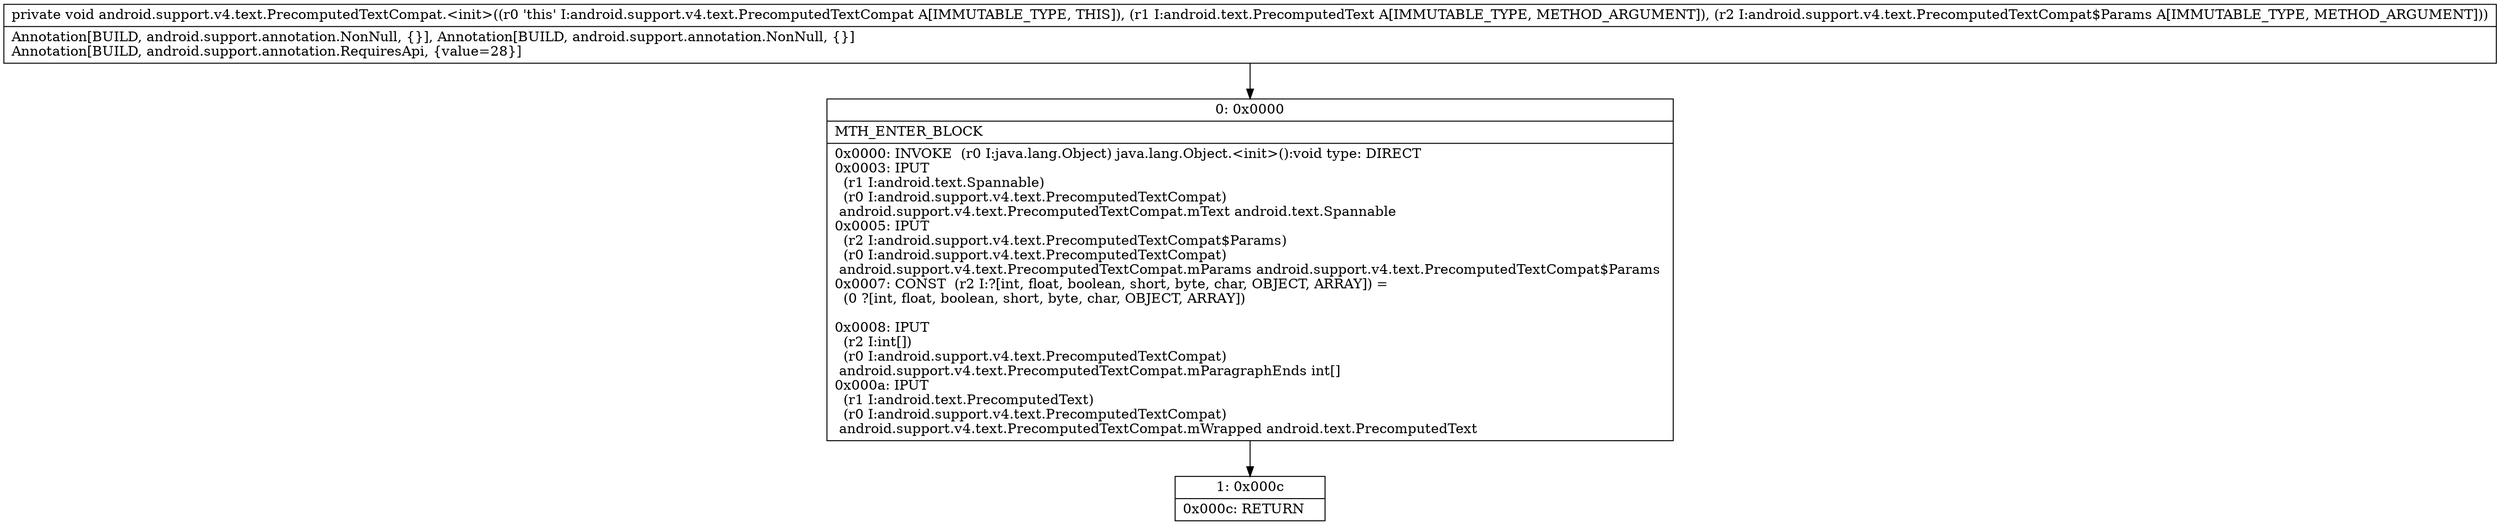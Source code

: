 digraph "CFG forandroid.support.v4.text.PrecomputedTextCompat.\<init\>(Landroid\/text\/PrecomputedText;Landroid\/support\/v4\/text\/PrecomputedTextCompat$Params;)V" {
Node_0 [shape=record,label="{0\:\ 0x0000|MTH_ENTER_BLOCK\l|0x0000: INVOKE  (r0 I:java.lang.Object) java.lang.Object.\<init\>():void type: DIRECT \l0x0003: IPUT  \l  (r1 I:android.text.Spannable)\l  (r0 I:android.support.v4.text.PrecomputedTextCompat)\l android.support.v4.text.PrecomputedTextCompat.mText android.text.Spannable \l0x0005: IPUT  \l  (r2 I:android.support.v4.text.PrecomputedTextCompat$Params)\l  (r0 I:android.support.v4.text.PrecomputedTextCompat)\l android.support.v4.text.PrecomputedTextCompat.mParams android.support.v4.text.PrecomputedTextCompat$Params \l0x0007: CONST  (r2 I:?[int, float, boolean, short, byte, char, OBJECT, ARRAY]) = \l  (0 ?[int, float, boolean, short, byte, char, OBJECT, ARRAY])\l \l0x0008: IPUT  \l  (r2 I:int[])\l  (r0 I:android.support.v4.text.PrecomputedTextCompat)\l android.support.v4.text.PrecomputedTextCompat.mParagraphEnds int[] \l0x000a: IPUT  \l  (r1 I:android.text.PrecomputedText)\l  (r0 I:android.support.v4.text.PrecomputedTextCompat)\l android.support.v4.text.PrecomputedTextCompat.mWrapped android.text.PrecomputedText \l}"];
Node_1 [shape=record,label="{1\:\ 0x000c|0x000c: RETURN   \l}"];
MethodNode[shape=record,label="{private void android.support.v4.text.PrecomputedTextCompat.\<init\>((r0 'this' I:android.support.v4.text.PrecomputedTextCompat A[IMMUTABLE_TYPE, THIS]), (r1 I:android.text.PrecomputedText A[IMMUTABLE_TYPE, METHOD_ARGUMENT]), (r2 I:android.support.v4.text.PrecomputedTextCompat$Params A[IMMUTABLE_TYPE, METHOD_ARGUMENT]))  | Annotation[BUILD, android.support.annotation.NonNull, \{\}], Annotation[BUILD, android.support.annotation.NonNull, \{\}]\lAnnotation[BUILD, android.support.annotation.RequiresApi, \{value=28\}]\l}"];
MethodNode -> Node_0;
Node_0 -> Node_1;
}

